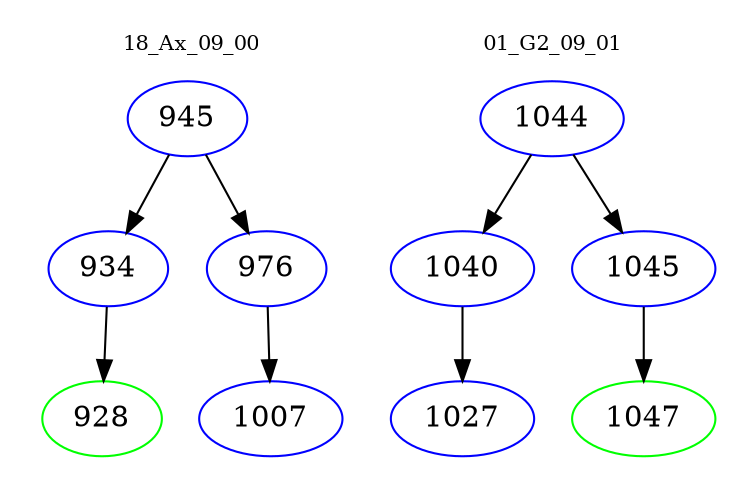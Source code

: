 digraph{
subgraph cluster_0 {
color = white
label = "18_Ax_09_00";
fontsize=10;
T0_945 [label="945", color="blue"]
T0_945 -> T0_934 [color="black"]
T0_934 [label="934", color="blue"]
T0_934 -> T0_928 [color="black"]
T0_928 [label="928", color="green"]
T0_945 -> T0_976 [color="black"]
T0_976 [label="976", color="blue"]
T0_976 -> T0_1007 [color="black"]
T0_1007 [label="1007", color="blue"]
}
subgraph cluster_1 {
color = white
label = "01_G2_09_01";
fontsize=10;
T1_1044 [label="1044", color="blue"]
T1_1044 -> T1_1040 [color="black"]
T1_1040 [label="1040", color="blue"]
T1_1040 -> T1_1027 [color="black"]
T1_1027 [label="1027", color="blue"]
T1_1044 -> T1_1045 [color="black"]
T1_1045 [label="1045", color="blue"]
T1_1045 -> T1_1047 [color="black"]
T1_1047 [label="1047", color="green"]
}
}
